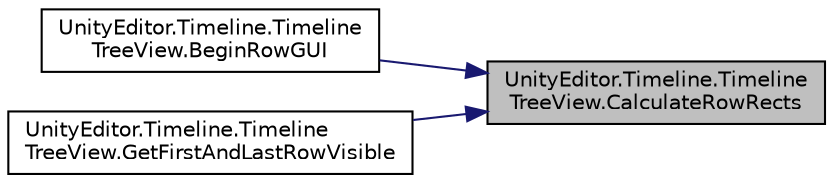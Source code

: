 digraph "UnityEditor.Timeline.TimelineTreeView.CalculateRowRects"
{
 // LATEX_PDF_SIZE
  edge [fontname="Helvetica",fontsize="10",labelfontname="Helvetica",labelfontsize="10"];
  node [fontname="Helvetica",fontsize="10",shape=record];
  rankdir="RL";
  Node1 [label="UnityEditor.Timeline.Timeline\lTreeView.CalculateRowRects",height=0.2,width=0.4,color="black", fillcolor="grey75", style="filled", fontcolor="black",tooltip=" "];
  Node1 -> Node2 [dir="back",color="midnightblue",fontsize="10",style="solid",fontname="Helvetica"];
  Node2 [label="UnityEditor.Timeline.Timeline\lTreeView.BeginRowGUI",height=0.2,width=0.4,color="black", fillcolor="white", style="filled",URL="$class_unity_editor_1_1_timeline_1_1_timeline_tree_view.html#a89e4fc410530a98ab3df9747fd14a5de",tooltip=" "];
  Node1 -> Node3 [dir="back",color="midnightblue",fontsize="10",style="solid",fontname="Helvetica"];
  Node3 [label="UnityEditor.Timeline.Timeline\lTreeView.GetFirstAndLastRowVisible",height=0.2,width=0.4,color="black", fillcolor="white", style="filled",URL="$class_unity_editor_1_1_timeline_1_1_timeline_tree_view.html#a8036a5e9e573ea749db81f0c6031ff7f",tooltip=" "];
}
